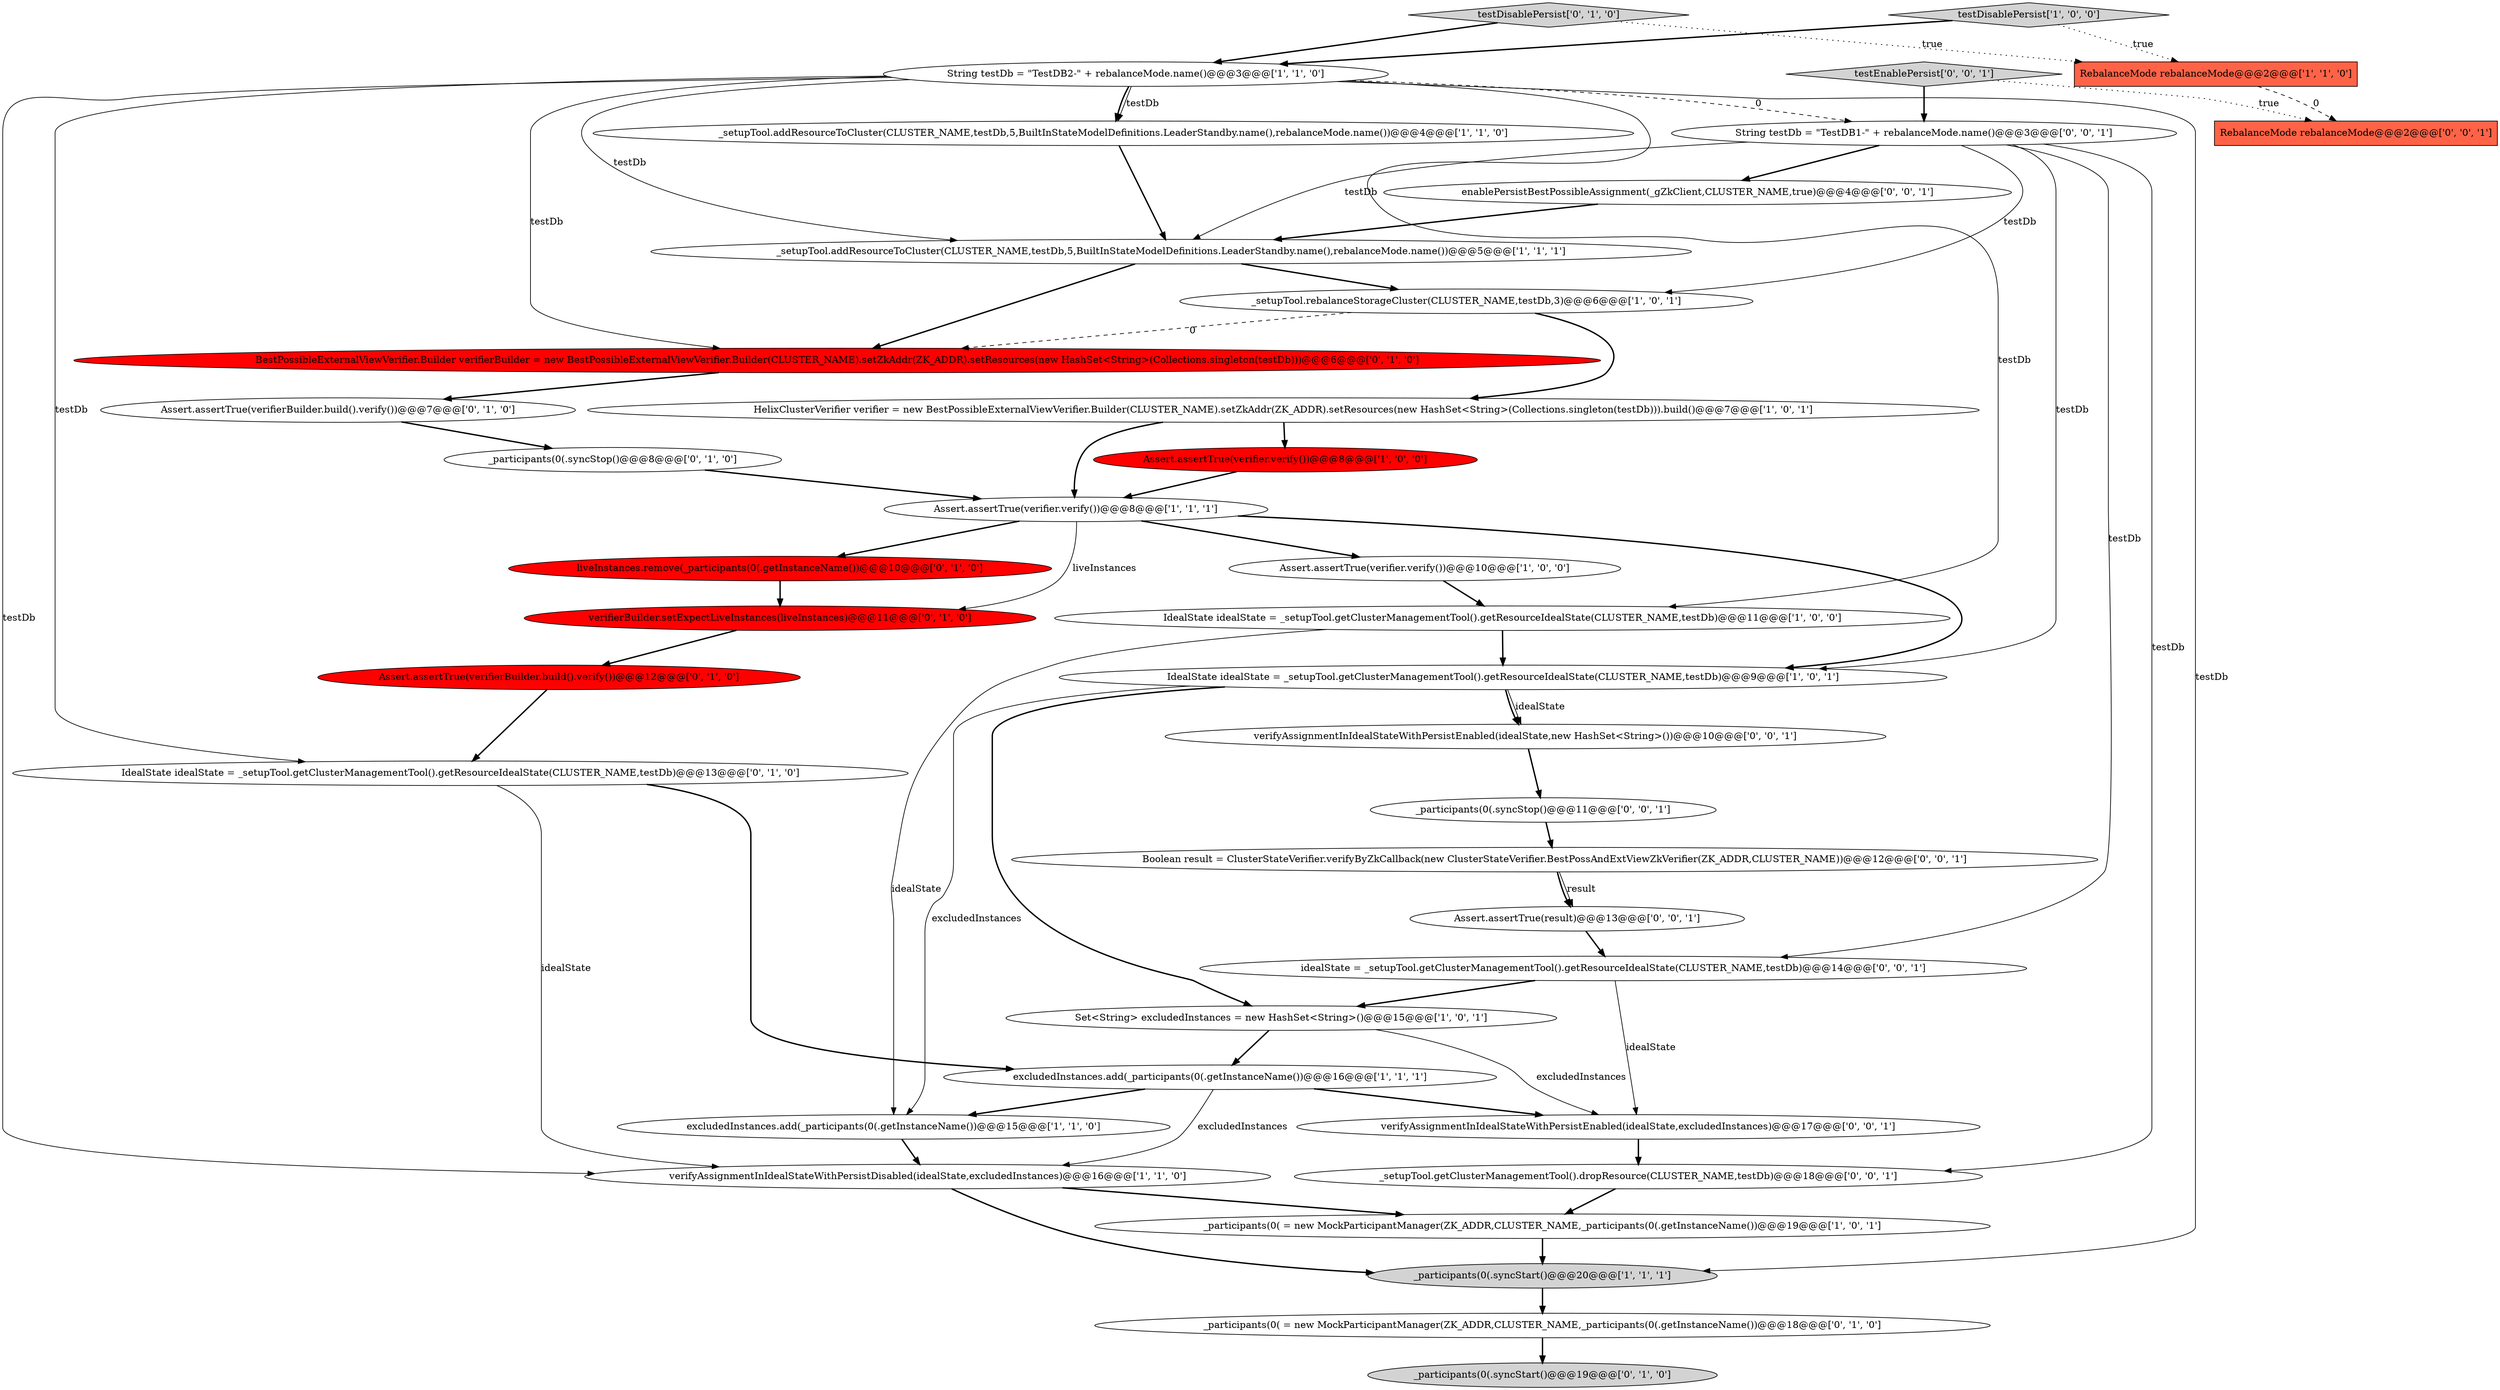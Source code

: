 digraph {
19 [style = filled, label = "Assert.assertTrue(verifierBuilder.build().verify())@@@12@@@['0', '1', '0']", fillcolor = red, shape = ellipse image = "AAA1AAABBB2BBB"];
37 [style = filled, label = "_setupTool.getClusterManagementTool().dropResource(CLUSTER_NAME,testDb)@@@18@@@['0', '0', '1']", fillcolor = white, shape = ellipse image = "AAA0AAABBB3BBB"];
28 [style = filled, label = "String testDb = \"TestDB1-\" + rebalanceMode.name()@@@3@@@['0', '0', '1']", fillcolor = white, shape = ellipse image = "AAA0AAABBB3BBB"];
20 [style = filled, label = "_participants(0( = new MockParticipantManager(ZK_ADDR,CLUSTER_NAME,_participants(0(.getInstanceName())@@@18@@@['0', '1', '0']", fillcolor = white, shape = ellipse image = "AAA0AAABBB2BBB"];
14 [style = filled, label = "Assert.assertTrue(verifier.verify())@@@8@@@['1', '1', '1']", fillcolor = white, shape = ellipse image = "AAA0AAABBB1BBB"];
17 [style = filled, label = "excludedInstances.add(_participants(0(.getInstanceName())@@@15@@@['1', '1', '0']", fillcolor = white, shape = ellipse image = "AAA0AAABBB1BBB"];
18 [style = filled, label = "testDisablePersist['0', '1', '0']", fillcolor = lightgray, shape = diamond image = "AAA0AAABBB2BBB"];
2 [style = filled, label = "Assert.assertTrue(verifier.verify())@@@10@@@['1', '0', '0']", fillcolor = white, shape = ellipse image = "AAA0AAABBB1BBB"];
13 [style = filled, label = "verifyAssignmentInIdealStateWithPersistDisabled(idealState,excludedInstances)@@@16@@@['1', '1', '0']", fillcolor = white, shape = ellipse image = "AAA0AAABBB1BBB"];
5 [style = filled, label = "HelixClusterVerifier verifier = new BestPossibleExternalViewVerifier.Builder(CLUSTER_NAME).setZkAddr(ZK_ADDR).setResources(new HashSet<String>(Collections.singleton(testDb))).build()@@@7@@@['1', '0', '1']", fillcolor = white, shape = ellipse image = "AAA0AAABBB1BBB"];
3 [style = filled, label = "_participants(0(.syncStart()@@@20@@@['1', '1', '1']", fillcolor = lightgray, shape = ellipse image = "AAA0AAABBB1BBB"];
12 [style = filled, label = "excludedInstances.add(_participants(0(.getInstanceName())@@@16@@@['1', '1', '1']", fillcolor = white, shape = ellipse image = "AAA0AAABBB1BBB"];
6 [style = filled, label = "RebalanceMode rebalanceMode@@@2@@@['1', '1', '0']", fillcolor = tomato, shape = box image = "AAA0AAABBB1BBB"];
35 [style = filled, label = "verifyAssignmentInIdealStateWithPersistEnabled(idealState,new HashSet<String>())@@@10@@@['0', '0', '1']", fillcolor = white, shape = ellipse image = "AAA0AAABBB3BBB"];
10 [style = filled, label = "_setupTool.addResourceToCluster(CLUSTER_NAME,testDb,5,BuiltInStateModelDefinitions.LeaderStandby.name(),rebalanceMode.name())@@@5@@@['1', '1', '1']", fillcolor = white, shape = ellipse image = "AAA0AAABBB1BBB"];
23 [style = filled, label = "Assert.assertTrue(verifierBuilder.build().verify())@@@7@@@['0', '1', '0']", fillcolor = white, shape = ellipse image = "AAA0AAABBB2BBB"];
29 [style = filled, label = "idealState = _setupTool.getClusterManagementTool().getResourceIdealState(CLUSTER_NAME,testDb)@@@14@@@['0', '0', '1']", fillcolor = white, shape = ellipse image = "AAA0AAABBB3BBB"];
36 [style = filled, label = "testEnablePersist['0', '0', '1']", fillcolor = lightgray, shape = diamond image = "AAA0AAABBB3BBB"];
22 [style = filled, label = "verifierBuilder.setExpectLiveInstances(liveInstances)@@@11@@@['0', '1', '0']", fillcolor = red, shape = ellipse image = "AAA1AAABBB2BBB"];
26 [style = filled, label = "IdealState idealState = _setupTool.getClusterManagementTool().getResourceIdealState(CLUSTER_NAME,testDb)@@@13@@@['0', '1', '0']", fillcolor = white, shape = ellipse image = "AAA0AAABBB2BBB"];
33 [style = filled, label = "enablePersistBestPossibleAssignment(_gZkClient,CLUSTER_NAME,true)@@@4@@@['0', '0', '1']", fillcolor = white, shape = ellipse image = "AAA0AAABBB3BBB"];
8 [style = filled, label = "Assert.assertTrue(verifier.verify())@@@8@@@['1', '0', '0']", fillcolor = red, shape = ellipse image = "AAA1AAABBB1BBB"];
9 [style = filled, label = "IdealState idealState = _setupTool.getClusterManagementTool().getResourceIdealState(CLUSTER_NAME,testDb)@@@9@@@['1', '0', '1']", fillcolor = white, shape = ellipse image = "AAA0AAABBB1BBB"];
11 [style = filled, label = "_participants(0( = new MockParticipantManager(ZK_ADDR,CLUSTER_NAME,_participants(0(.getInstanceName())@@@19@@@['1', '0', '1']", fillcolor = white, shape = ellipse image = "AAA0AAABBB1BBB"];
0 [style = filled, label = "testDisablePersist['1', '0', '0']", fillcolor = lightgray, shape = diamond image = "AAA0AAABBB1BBB"];
24 [style = filled, label = "_participants(0(.syncStart()@@@19@@@['0', '1', '0']", fillcolor = lightgray, shape = ellipse image = "AAA0AAABBB2BBB"];
27 [style = filled, label = "BestPossibleExternalViewVerifier.Builder verifierBuilder = new BestPossibleExternalViewVerifier.Builder(CLUSTER_NAME).setZkAddr(ZK_ADDR).setResources(new HashSet<String>(Collections.singleton(testDb)))@@@6@@@['0', '1', '0']", fillcolor = red, shape = ellipse image = "AAA1AAABBB2BBB"];
4 [style = filled, label = "_setupTool.rebalanceStorageCluster(CLUSTER_NAME,testDb,3)@@@6@@@['1', '0', '1']", fillcolor = white, shape = ellipse image = "AAA0AAABBB1BBB"];
30 [style = filled, label = "Boolean result = ClusterStateVerifier.verifyByZkCallback(new ClusterStateVerifier.BestPossAndExtViewZkVerifier(ZK_ADDR,CLUSTER_NAME))@@@12@@@['0', '0', '1']", fillcolor = white, shape = ellipse image = "AAA0AAABBB3BBB"];
1 [style = filled, label = "String testDb = \"TestDB2-\" + rebalanceMode.name()@@@3@@@['1', '1', '0']", fillcolor = white, shape = ellipse image = "AAA0AAABBB1BBB"];
16 [style = filled, label = "Set<String> excludedInstances = new HashSet<String>()@@@15@@@['1', '0', '1']", fillcolor = white, shape = ellipse image = "AAA0AAABBB1BBB"];
7 [style = filled, label = "IdealState idealState = _setupTool.getClusterManagementTool().getResourceIdealState(CLUSTER_NAME,testDb)@@@11@@@['1', '0', '0']", fillcolor = white, shape = ellipse image = "AAA0AAABBB1BBB"];
32 [style = filled, label = "Assert.assertTrue(result)@@@13@@@['0', '0', '1']", fillcolor = white, shape = ellipse image = "AAA0AAABBB3BBB"];
34 [style = filled, label = "_participants(0(.syncStop()@@@11@@@['0', '0', '1']", fillcolor = white, shape = ellipse image = "AAA0AAABBB3BBB"];
25 [style = filled, label = "liveInstances.remove(_participants(0(.getInstanceName())@@@10@@@['0', '1', '0']", fillcolor = red, shape = ellipse image = "AAA1AAABBB2BBB"];
31 [style = filled, label = "verifyAssignmentInIdealStateWithPersistEnabled(idealState,excludedInstances)@@@17@@@['0', '0', '1']", fillcolor = white, shape = ellipse image = "AAA0AAABBB3BBB"];
38 [style = filled, label = "RebalanceMode rebalanceMode@@@2@@@['0', '0', '1']", fillcolor = tomato, shape = box image = "AAA0AAABBB3BBB"];
21 [style = filled, label = "_participants(0(.syncStop()@@@8@@@['0', '1', '0']", fillcolor = white, shape = ellipse image = "AAA0AAABBB2BBB"];
15 [style = filled, label = "_setupTool.addResourceToCluster(CLUSTER_NAME,testDb,5,BuiltInStateModelDefinitions.LeaderStandby.name(),rebalanceMode.name())@@@4@@@['1', '1', '0']", fillcolor = white, shape = ellipse image = "AAA0AAABBB1BBB"];
16->31 [style = solid, label="excludedInstances"];
5->8 [style = bold, label=""];
31->37 [style = bold, label=""];
15->10 [style = bold, label=""];
14->25 [style = bold, label=""];
14->22 [style = solid, label="liveInstances"];
30->32 [style = solid, label="result"];
25->22 [style = bold, label=""];
22->19 [style = bold, label=""];
37->11 [style = bold, label=""];
10->27 [style = bold, label=""];
7->17 [style = solid, label="idealState"];
1->15 [style = solid, label="testDb"];
26->13 [style = solid, label="idealState"];
28->10 [style = solid, label="testDb"];
28->9 [style = solid, label="testDb"];
29->31 [style = solid, label="idealState"];
1->15 [style = bold, label=""];
1->10 [style = solid, label="testDb"];
12->17 [style = bold, label=""];
36->28 [style = bold, label=""];
8->14 [style = bold, label=""];
4->27 [style = dashed, label="0"];
28->37 [style = solid, label="testDb"];
30->32 [style = bold, label=""];
33->10 [style = bold, label=""];
6->38 [style = dashed, label="0"];
9->17 [style = solid, label="excludedInstances"];
12->31 [style = bold, label=""];
5->14 [style = bold, label=""];
1->28 [style = dashed, label="0"];
0->6 [style = dotted, label="true"];
13->11 [style = bold, label=""];
34->30 [style = bold, label=""];
9->35 [style = bold, label=""];
9->16 [style = bold, label=""];
36->38 [style = dotted, label="true"];
18->6 [style = dotted, label="true"];
32->29 [style = bold, label=""];
7->9 [style = bold, label=""];
26->12 [style = bold, label=""];
3->20 [style = bold, label=""];
28->33 [style = bold, label=""];
13->3 [style = bold, label=""];
23->21 [style = bold, label=""];
1->27 [style = solid, label="testDb"];
11->3 [style = bold, label=""];
18->1 [style = bold, label=""];
0->1 [style = bold, label=""];
19->26 [style = bold, label=""];
1->13 [style = solid, label="testDb"];
10->4 [style = bold, label=""];
1->3 [style = solid, label="testDb"];
14->9 [style = bold, label=""];
27->23 [style = bold, label=""];
28->4 [style = solid, label="testDb"];
14->2 [style = bold, label=""];
17->13 [style = bold, label=""];
2->7 [style = bold, label=""];
35->34 [style = bold, label=""];
20->24 [style = bold, label=""];
28->29 [style = solid, label="testDb"];
4->5 [style = bold, label=""];
16->12 [style = bold, label=""];
1->7 [style = solid, label="testDb"];
12->13 [style = solid, label="excludedInstances"];
29->16 [style = bold, label=""];
9->35 [style = solid, label="idealState"];
1->26 [style = solid, label="testDb"];
21->14 [style = bold, label=""];
}
